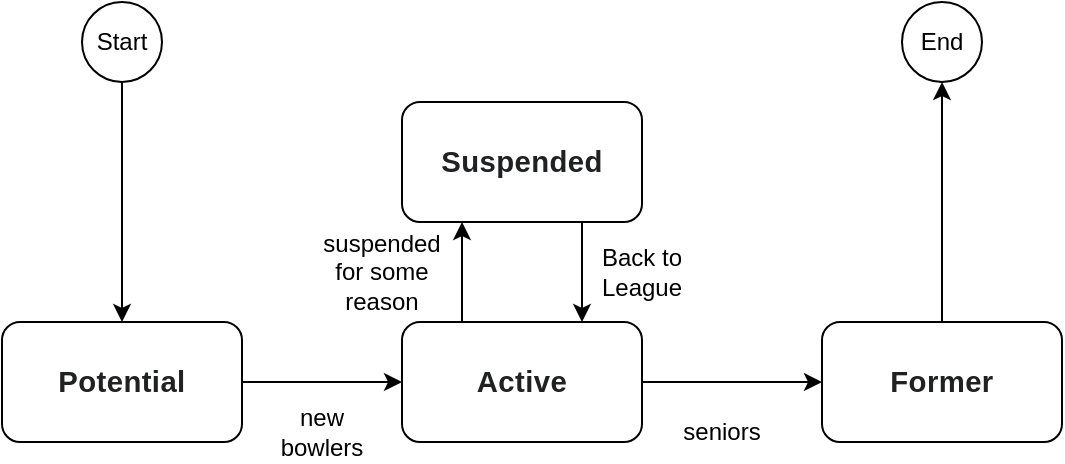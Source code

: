 <mxfile version="23.1.2" type="github">
  <diagram name="Page-1" id="B2OCFWhIo_79OR1QtLX9">
    <mxGraphModel dx="794" dy="454" grid="1" gridSize="10" guides="1" tooltips="1" connect="1" arrows="1" fold="1" page="1" pageScale="1" pageWidth="850" pageHeight="1100" math="0" shadow="0">
      <root>
        <mxCell id="0" />
        <mxCell id="1" parent="0" />
        <mxCell id="jBmMPagFaZcNn0isAh7Z-1" value="Start" style="ellipse;whiteSpace=wrap;html=1;aspect=fixed;" vertex="1" parent="1">
          <mxGeometry x="180" y="130" width="40" height="40" as="geometry" />
        </mxCell>
        <mxCell id="jBmMPagFaZcNn0isAh7Z-2" value="&lt;b style=&quot;color: rgb(32, 33, 34); font-family: Calibri, sans-serif; font-size: 14.667px; letter-spacing: 0.2px; text-align: start; background-color: rgb(255, 255, 255);&quot;&gt;Potential&lt;/b&gt;" style="rounded=1;whiteSpace=wrap;html=1;" vertex="1" parent="1">
          <mxGeometry x="140" y="290" width="120" height="60" as="geometry" />
        </mxCell>
        <mxCell id="jBmMPagFaZcNn0isAh7Z-3" value="&lt;b style=&quot;color: rgb(32, 33, 34); font-family: Calibri, sans-serif; font-size: 14.667px; letter-spacing: 0.2px; text-align: start; background-color: rgb(255, 255, 255);&quot;&gt;Active&lt;/b&gt;" style="rounded=1;whiteSpace=wrap;html=1;" vertex="1" parent="1">
          <mxGeometry x="340" y="290" width="120" height="60" as="geometry" />
        </mxCell>
        <mxCell id="jBmMPagFaZcNn0isAh7Z-5" value="&lt;b style=&quot;color: rgb(32, 33, 34); font-family: Calibri, sans-serif; font-size: 14.667px; letter-spacing: 0.2px; text-align: start; background-color: rgb(255, 255, 255);&quot;&gt;Suspended&lt;/b&gt;" style="rounded=1;whiteSpace=wrap;html=1;" vertex="1" parent="1">
          <mxGeometry x="340" y="180" width="120" height="60" as="geometry" />
        </mxCell>
        <mxCell id="jBmMPagFaZcNn0isAh7Z-6" value="&lt;b style=&quot;color: rgb(32, 33, 34); font-family: Calibri, sans-serif; font-size: 14.667px; letter-spacing: 0.2px; text-align: start; background-color: rgb(255, 255, 255);&quot;&gt;Former&lt;/b&gt;" style="rounded=1;whiteSpace=wrap;html=1;" vertex="1" parent="1">
          <mxGeometry x="550" y="290" width="120" height="60" as="geometry" />
        </mxCell>
        <mxCell id="jBmMPagFaZcNn0isAh7Z-7" value="" style="endArrow=classic;html=1;rounded=0;exitX=1;exitY=0.5;exitDx=0;exitDy=0;entryX=0;entryY=0.5;entryDx=0;entryDy=0;" edge="1" parent="1" source="jBmMPagFaZcNn0isAh7Z-2" target="jBmMPagFaZcNn0isAh7Z-3">
          <mxGeometry width="50" height="50" relative="1" as="geometry">
            <mxPoint x="380" y="360" as="sourcePoint" />
            <mxPoint x="430" y="310" as="targetPoint" />
            <Array as="points">
              <mxPoint x="310" y="320" />
            </Array>
          </mxGeometry>
        </mxCell>
        <mxCell id="jBmMPagFaZcNn0isAh7Z-8" value="" style="endArrow=classic;html=1;rounded=0;exitX=0.5;exitY=1;exitDx=0;exitDy=0;entryX=0.5;entryY=0;entryDx=0;entryDy=0;" edge="1" parent="1" source="jBmMPagFaZcNn0isAh7Z-1" target="jBmMPagFaZcNn0isAh7Z-2">
          <mxGeometry width="50" height="50" relative="1" as="geometry">
            <mxPoint x="390" y="370" as="sourcePoint" />
            <mxPoint x="440" y="320" as="targetPoint" />
          </mxGeometry>
        </mxCell>
        <mxCell id="jBmMPagFaZcNn0isAh7Z-10" value="" style="endArrow=classic;html=1;rounded=0;entryX=0;entryY=0.5;entryDx=0;entryDy=0;exitX=1;exitY=0.5;exitDx=0;exitDy=0;" edge="1" parent="1" source="jBmMPagFaZcNn0isAh7Z-3" target="jBmMPagFaZcNn0isAh7Z-6">
          <mxGeometry width="50" height="50" relative="1" as="geometry">
            <mxPoint x="430" y="350" as="sourcePoint" />
            <mxPoint x="480" y="300" as="targetPoint" />
            <Array as="points">
              <mxPoint x="520" y="320" />
            </Array>
          </mxGeometry>
        </mxCell>
        <mxCell id="jBmMPagFaZcNn0isAh7Z-11" value="End" style="ellipse;whiteSpace=wrap;html=1;aspect=fixed;" vertex="1" parent="1">
          <mxGeometry x="590" y="130" width="40" height="40" as="geometry" />
        </mxCell>
        <mxCell id="jBmMPagFaZcNn0isAh7Z-12" value="" style="endArrow=classic;html=1;rounded=0;entryX=0.5;entryY=1;entryDx=0;entryDy=0;exitX=0.5;exitY=0;exitDx=0;exitDy=0;" edge="1" parent="1" source="jBmMPagFaZcNn0isAh7Z-6" target="jBmMPagFaZcNn0isAh7Z-11">
          <mxGeometry width="50" height="50" relative="1" as="geometry">
            <mxPoint x="560" y="240" as="sourcePoint" />
            <mxPoint x="610" y="190" as="targetPoint" />
          </mxGeometry>
        </mxCell>
        <mxCell id="jBmMPagFaZcNn0isAh7Z-18" value="Back to&lt;br&gt;League" style="text;html=1;strokeColor=none;fillColor=none;align=center;verticalAlign=middle;whiteSpace=wrap;rounded=0;" vertex="1" parent="1">
          <mxGeometry x="430" y="250" width="60" height="30" as="geometry" />
        </mxCell>
        <mxCell id="jBmMPagFaZcNn0isAh7Z-21" value="suspended&lt;br&gt;for some&lt;br&gt;reason" style="text;html=1;strokeColor=none;fillColor=none;align=center;verticalAlign=middle;whiteSpace=wrap;rounded=0;" vertex="1" parent="1">
          <mxGeometry x="300" y="250" width="60" height="30" as="geometry" />
        </mxCell>
        <mxCell id="jBmMPagFaZcNn0isAh7Z-22" value="new&lt;br&gt;bowlers" style="text;html=1;strokeColor=none;fillColor=none;align=center;verticalAlign=middle;whiteSpace=wrap;rounded=0;" vertex="1" parent="1">
          <mxGeometry x="270" y="330" width="60" height="30" as="geometry" />
        </mxCell>
        <mxCell id="jBmMPagFaZcNn0isAh7Z-23" value="seniors" style="text;html=1;strokeColor=none;fillColor=none;align=center;verticalAlign=middle;whiteSpace=wrap;rounded=0;" vertex="1" parent="1">
          <mxGeometry x="470" y="330" width="60" height="30" as="geometry" />
        </mxCell>
        <mxCell id="jBmMPagFaZcNn0isAh7Z-24" value="" style="endArrow=classic;html=1;rounded=0;exitX=0.25;exitY=0;exitDx=0;exitDy=0;entryX=0.25;entryY=1;entryDx=0;entryDy=0;" edge="1" parent="1" source="jBmMPagFaZcNn0isAh7Z-3" target="jBmMPagFaZcNn0isAh7Z-5">
          <mxGeometry width="50" height="50" relative="1" as="geometry">
            <mxPoint x="290" y="200" as="sourcePoint" />
            <mxPoint x="340" y="150" as="targetPoint" />
          </mxGeometry>
        </mxCell>
        <mxCell id="jBmMPagFaZcNn0isAh7Z-25" value="" style="endArrow=classic;html=1;rounded=0;entryX=0.75;entryY=0;entryDx=0;entryDy=0;exitX=0.75;exitY=1;exitDx=0;exitDy=0;" edge="1" parent="1" source="jBmMPagFaZcNn0isAh7Z-5" target="jBmMPagFaZcNn0isAh7Z-3">
          <mxGeometry width="50" height="50" relative="1" as="geometry">
            <mxPoint x="310" y="160" as="sourcePoint" />
            <mxPoint x="360" y="110" as="targetPoint" />
          </mxGeometry>
        </mxCell>
      </root>
    </mxGraphModel>
  </diagram>
</mxfile>
